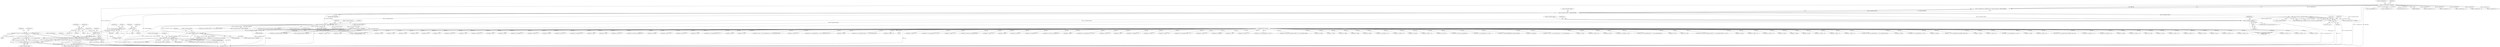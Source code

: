 digraph "0_radare2_f17bfd9f1da05f30f23a4dd05e9d2363e1406948@API" {
"1003034" [label="(Call,data[l++] = mod << 5 | op->operands[0].reg << 3 | op->operands[1].regs[0])"];
"1003039" [label="(Call,mod << 5 | op->operands[0].reg << 3 | op->operands[1].regs[0])"];
"1003040" [label="(Call,mod << 5)"];
"1000116" [label="(Call,mod = 0)"];
"1002859" [label="(Call,mod = 0x4)"];
"1002845" [label="(Call,mod = 0x2)"];
"1003043" [label="(Call,op->operands[0].reg << 3 | op->operands[1].regs[0])"];
"1003044" [label="(Call,op->operands[0].reg << 3)"];
"1002031" [label="(Call,op->operands[0].reg == X86R_EAX)"];
"1003005" [label="(Call,op->operands[1].regs[0] == X86R_RIP)"];
"1002975" [label="(Call,op->operands[1].regs[0] == X86R_EIP)"];
"1002833" [label="(Call,op->operands[1].regs[0] == X86R_EBP)"];
"1002537" [label="(Call,op->operands[1].regs[0] == X86R_UNDEFINED)"];
"1002172" [label="(Call,a->bits == 64 && op->operands[1].regs[0])"];
"1002173" [label="(Call,a->bits == 64)"];
"1002040" [label="(Call,op->operands[1].regs[0] == X86R_UNDEFINED)"];
"1002384" [label="(Call,op->operands[1].regs[0] != -1)"];
"1002394" [label="(Call,-1)"];
"1000104" [label="(MethodParameterIn,ut8 *data)"];
"1002127" [label="(Call,data[l++] = offset >> 32)"];
"1002786" [label="(Call,data[l++] = op->operands[0].reg << 3 | 0x4)"];
"1001783" [label="(Call,data[l++] = offset >> 16)"];
"1002853" [label="(Identifier,op)"];
"1003052" [label="(Literal,3)"];
"1002041" [label="(Call,op->operands[1].regs[0])"];
"1002941" [label="(Call,data[l++] = 0x40 | op->operands[1].regs[0])"];
"1002755" [label="(Call,data[l++] = offset >> 16)"];
"1001159" [label="(Call,data[l++] = offset)"];
"1002861" [label="(Literal,0x4)"];
"1002032" [label="(Call,op->operands[0].reg)"];
"1001449" [label="(Call,data[l++] = 0x48 | rex)"];
"1002846" [label="(Identifier,mod)"];
"1000487" [label="(Call,data[l++] = immediate >> 56)"];
"1000380" [label="(Call,data[l++] = 0xc0 | op->operands[0].reg)"];
"1001197" [label="(Call,data[l++] = offset)"];
"1001753" [label="(Call,data[l++] = op->operands[1].reg << 3 | 0x5)"];
"1000117" [label="(Identifier,mod)"];
"1002045" [label="(Identifier,op)"];
"1002831" [label="(Call,offset || op->operands[1].regs[0] == X86R_EBP)"];
"1001775" [label="(Call,data[l++] = offset >> 8)"];
"1002847" [label="(Literal,0x2)"];
"1002397" [label="(Call,data[l++] = 0x67)"];
"1002634" [label="(Identifier,op)"];
"1002405" [label="(Identifier,data)"];
"1003045" [label="(Call,op->operands[0].reg)"];
"1000118" [label="(Literal,0)"];
"1002354" [label="(Call,a->bits == 64)"];
"1000479" [label="(Call,data[l++] = immediate >> 48)"];
"1001203" [label="(Call,data[l++] = offset >> 8)"];
"1002201" [label="(Call,op->operands[0].reg < 4)"];
"1001211" [label="(Call,data[l++] = offset >> 16)"];
"1001595" [label="(Call,data[l++] = op->operands[1].reg << 3 | 4)"];
"1002335" [label="(Call,data[l++] = offset >> 16)"];
"1003005" [label="(Call,op->operands[1].regs[0] == X86R_RIP)"];
"1003048" [label="(Identifier,op)"];
"1003034" [label="(Call,data[l++] = mod << 5 | op->operands[0].reg << 3 | op->operands[1].regs[0])"];
"1003043" [label="(Call,op->operands[0].reg << 3 | op->operands[1].regs[0])"];
"1000410" [label="(Call,data[l++] = immediate)"];
"1002845" [label="(Call,mod = 0x2)"];
"1002714" [label="(Call,getsib (op->operands[1].scale[0]) << 3 | op->operands[1].regs[0])"];
"1001416" [label="(Call,data[l++] = 0x67)"];
"1001970" [label="(Call,data[l++] = offset >> 16)"];
"1002556" [label="(Call,data[l++] = op->operands[0].reg << 3 | 0x4)"];
"1002709" [label="(Call,data[l++] = getsib (op->operands[1].scale[0]) << 3 | op->operands[1].regs[0])"];
"1003161" [label="(Call,data[l++] = offset)"];
"1003042" [label="(Literal,5)"];
"1000304" [label="(Call,data[l++] = 0x66)"];
"1002537" [label="(Call,op->operands[1].regs[0] == X86R_UNDEFINED)"];
"1001175" [label="(Call,data[l++] = offset)"];
"1003086" [label="(Call,data[l++] = offset)"];
"1002844" [label="(Block,)"];
"1002321" [label="(Call,data[l++] = offset)"];
"1000116" [label="(Call,mod = 0)"];
"1002538" [label="(Call,op->operands[1].regs[0])"];
"1003082" [label="(Call,mod >= 0x2)"];
"1000463" [label="(Call,data[l++] = immediate >> 32)"];
"1002178" [label="(Call,op->operands[1].regs[0])"];
"1002143" [label="(Call,data[l++] = offset >> 48)"];
"1002843" [label="(Identifier,X86R_EBP)"];
"1002860" [label="(Identifier,mod)"];
"1003033" [label="(Block,)"];
"1001133" [label="(Call,data[l++] = opcode)"];
"1001656" [label="(Call,data[l++] = offset >> 16)"];
"1003068" [label="(Identifier,op)"];
"1002229" [label="(Call,op->operands[0].reg << 3)"];
"1003149" [label="(Call,op->operands[1].regs[0] == X86R_RIP)"];
"1001478" [label="(Call,data[l++] = 0x40 | rex)"];
"1001907" [label="(Call,mod << 6)"];
"1003216" [label="(MethodReturn,static int)"];
"1000321" [label="(Call,data[l++] = 0xb0 | op->operands[0].reg)"];
"1001825" [label="(Call,data[l++] = op->operands[1].reg << 3 | 0x4)"];
"1002283" [label="(Call,data[l++] = SEG_REG_PREFIXES[op->operands[1].regs[0]])"];
"1002774" [label="(Call,op->operands[1].regs[1] != X86R_UNDEFINED)"];
"1000335" [label="(Call,data[l++] = immediate)"];
"1001713" [label="(Call,data[l++] = mod << 6 | op->operands[1].reg << 3 | op->operands[0].reg)"];
"1002076" [label="(Call,data[l++] = 0xa0)"];
"1001791" [label="(Call,data[l++] = offset >> 24)"];
"1000256" [label="(Call,data[l++] = 0x49)"];
"1001243" [label="(Call,data[l++] = (immediate >> byte))"];
"1001841" [label="(Call,data[l++] = op->operands[0].regs[1] << 3 | op->operands[0].regs[0])"];
"1002440" [label="(Call,data[l++] = 0x67)"];
"1002217" [label="(Call,data[l++] = 0x8a)"];
"1002676" [label="(Call,data[l++] = getsib (op->operands[1].scale[0]) << 6 | op->operands[1].regs[0] << 3 | base)"];
"1002383" [label="(ControlStructure,if (op->operands[1].regs[0] != -1))"];
"1002172" [label="(Call,a->bits == 64 && op->operands[1].regs[0])"];
"1001118" [label="(Call,data[l++] = 0x66)"];
"1001978" [label="(Call,data[l++] = offset >> 24)"];
"1002104" [label="(Call,data[l++] = offset >> 16)"];
"1002394" [label="(Call,-1)"];
"1001559" [label="(Call,data[l++] = 0x66)"];
"1002741" [label="(Call,data[l++] = offset)"];
"1002536" [label="(ControlStructure,if (op->operands[1].regs[0] == X86R_UNDEFINED))"];
"1000264" [label="(Call,data[l++] = 0x48)"];
"1002618" [label="(Call,data[l++] = offset >> 24)"];
"1002882" [label="(Call,op->operands[1].regs[0] == X86R_RIP)"];
"1002747" [label="(Call,data[l++] = offset >> 8)"];
"1002807" [label="(Call,op->operands[1].regs[1] << 3 | op->operands[1].regs[0])"];
"1002040" [label="(Call,op->operands[1].regs[0] == X86R_UNDEFINED)"];
"1001181" [label="(Call,data[l++] = offset >> 8)"];
"1002913" [label="(Call,data[l++] = 0x80 | op->operands[0].reg << 3 | op->operands[1].regs[0])"];
"1001951" [label="(Call,data[l++] = offset)"];
"1002305" [label="(Call,data[l++] = op->operands[0].reg << 3 | 0x5)"];
"1002866" [label="(Identifier,a)"];
"1001769" [label="(Call,data[l++] = offset)"];
"1001565" [label="(Call,data[l++] = (op->operands[0].type & OT_BYTE) ? 0x88 : 0x89)"];
"1002596" [label="(Call,data[l++] = offset)"];
"1002327" [label="(Call,data[l++] = offset >> 8)"];
"1002182" [label="(Identifier,op)"];
"1002580" [label="(Call,data[l++] = op->operands[0].reg << 3 | 0x5)"];
"1002975" [label="(Call,op->operands[1].regs[0] == X86R_EIP)"];
"1002484" [label="(Call,data[l++] = 0x66)"];
"1002610" [label="(Call,data[l++] = offset >> 16)"];
"1002490" [label="(Call,data[l++] = op->operands[1].type & OT_BYTE ? 0x8a : 0x8b)"];
"1002547" [label="(Identifier,X86R_UNDEFINED)"];
"1000436" [label="(Call,data[l++] = immediate >> 16)"];
"1000444" [label="(Call,data[l++] = immediate >> 24)"];
"1001642" [label="(Call,data[l++] = offset)"];
"1002763" [label="(Call,data[l++] = offset >> 24)"];
"1003039" [label="(Call,mod << 5 | op->operands[0].reg << 3 | op->operands[1].regs[0])"];
"1001422" [label="(Call,data[l++] = 0x48)"];
"1002996" [label="(Call,data[l++] = 0x0d)"];
"1002385" [label="(Call,op->operands[1].regs[0])"];
"1003198" [label="(Call,data[l++] = offset >> 16)"];
"1003020" [label="(Identifier,op)"];
"1003190" [label="(Call,data[l++] = offset >> 8)"];
"1002030" [label="(Call,op->operands[0].reg == X86R_EAX && op->operands[1].regs[0] == X86R_UNDEFINED)"];
"1003015" [label="(Identifier,X86R_RIP)"];
"1002421" [label="(Call,data[l++] = 0x44)"];
"1001942" [label="(Call,data[l++] = 0x24)"];
"1002990" [label="(Identifier,op)"];
"1001648" [label="(Call,data[l++] = offset >> 8)"];
"1001664" [label="(Call,data[l++] = offset >> 24)"];
"1002509" [label="(Call,data[l++] = (op->operands[1].type & OT_BYTE ||\n\t\t\t\top->operands[0].type & OT_BYTE) ?\n\t\t\t\t0x8a : 0x8b)"];
"1000104" [label="(MethodParameterIn,ut8 *data)"];
"1002552" [label="(Identifier,a)"];
"1002562" [label="(Call,op->operands[0].reg << 3)"];
"1001962" [label="(Call,data[l++] = offset >> 8)"];
"1003131" [label="(Call,data[l++] = offset >> 24)"];
"1002031" [label="(Call,op->operands[0].reg == X86R_EAX)"];
"1002173" [label="(Call,a->bits == 64)"];
"1002039" [label="(Identifier,X86R_EAX)"];
"1002190" [label="(Call,op->operands[1].regs[0] >= X86R_R8)"];
"1002834" [label="(Call,op->operands[1].regs[0])"];
"1002572" [label="(Call,data[l++] = 0x25)"];
"1002399" [label="(Identifier,data)"];
"1003103" [label="(Call,op->operands[1].regs[0] == X86R_EIP)"];
"1002974" [label="(Call,op->operands[1].regs[0] == X86R_EIP && (op->operands[0].type & OT_DWORD))"];
"1000106" [label="(Block,)"];
"1003041" [label="(Identifier,mod)"];
"1002112" [label="(Call,data[l++] = offset >> 24)"];
"1003035" [label="(Call,data[l++])"];
"1002299" [label="(Call,data[l++] = 0x8b)"];
"1001611" [label="(Call,data[l++] = getsib (op->operands[0].scale[0]) << 6 |\n\t\t\t\t\t\t    op->operands[0].regs[0] << 3 | 5)"];
"1002921" [label="(Call,op->operands[0].reg << 3)"];
"1002985" [label="(Identifier,X86R_EIP)"];
"1003026" [label="(Call,data[l++] = 0x05)"];
"1002174" [label="(Call,a->bits)"];
"1000280" [label="(Call,data[l++] = 0x41)"];
"1002162" [label="(Call,op->operands[0].type & OT_BYTE && a->bits == 64 && op->operands[1].regs[0])"];
"1001540" [label="(Call,data[l++] = 0x8c)"];
"1002894" [label="(Call,data[l++] = 0x5)"];
"1001127" [label="(Call,data[l++] = rex)"];
"1002050" [label="(Identifier,X86R_UNDEFINED)"];
"1001148" [label="(Call,data[l++] = sib)"];
"1003006" [label="(Call,op->operands[1].regs[0])"];
"1003178" [label="(Call,op->operands[1].regs[0] == X86R_RIP)"];
"1003057" [label="(Identifier,op)"];
"1000121" [label="(Identifier,base)"];
"1002096" [label="(Call,data[l++] = offset >> 8)"];
"1003004" [label="(Call,op->operands[1].regs[0] == X86R_RIP && (op->operands[0].type & OT_QWORD))"];
"1002311" [label="(Call,op->operands[0].reg << 3)"];
"1002084" [label="(Call,data[l++] = 0xa1)"];
"1003123" [label="(Call,data[l++] = offset >> 16)"];
"1002833" [label="(Call,op->operands[1].regs[0] == X86R_EBP)"];
"1002695" [label="(Call,op->operands[1].regs[0] << 3)"];
"1000374" [label="(Call,data[l++] = 0xc7)"];
"1001504" [label="(Call,data[l++] = 0x45)"];
"1003053" [label="(Call,op->operands[1].regs[0])"];
"1003040" [label="(Call,mod << 5)"];
"1002177" [label="(Literal,64)"];
"1000416" [label="(Call,data[l++] = immediate >> 8)"];
"1003206" [label="(Call,data[l++] = offset >> 24)"];
"1002059" [label="(Call,data[l++] = 0x48)"];
"1002859" [label="(Call,mod = 0x4)"];
"1001219" [label="(Call,data[l++] = offset >> 24)"];
"1002395" [label="(Literal,1)"];
"1000471" [label="(Call,data[l++] = immediate >> 40)"];
"1002211" [label="(Call,data[l++] = 0x41)"];
"1002467" [label="(Call,data[l++] = 0x48)"];
"1003044" [label="(Call,op->operands[0].reg << 3)"];
"1002586" [label="(Call,op->operands[0].reg << 3)"];
"1002602" [label="(Call,data[l++] = offset >> 8)"];
"1002976" [label="(Call,op->operands[1].regs[0])"];
"1000396" [label="(Call,data[l++] = 0xb8 | op->operands[0].reg)"];
"1001139" [label="(Call,data[l++] = modrm)"];
"1002135" [label="(Call,data[l++] = offset >> 40)"];
"1002343" [label="(Call,data[l++] = offset >> 24)"];
"1002403" [label="(Call,data[l++] = 0x48)"];
"1002641" [label="(Call,data[l++] = op->operands[0].reg << 3 | 4)"];
"1003063" [label="(Call,op->operands[1].regs[0] == X86R_ESP)"];
"1002647" [label="(Call,op->operands[0].reg << 3)"];
"1003075" [label="(Call,data[l++] = 0x24)"];
"1002792" [label="(Call,op->operands[0].reg << 3)"];
"1001109" [label="(Call,data[l++] = 0x67)"];
"1001901" [label="(Call,data[l++] = mod << 6 | op->operands[1].reg << 3 | op->operands[0].regs[0])"];
"1002151" [label="(Call,data[l++] = offset >> 54)"];
"1002223" [label="(Call,data[l++] = op->operands[0].reg << 3 | (op->operands[1].regs[0] - 8))"];
"1002090" [label="(Call,data[l++] = offset)"];
"1002384" [label="(Call,op->operands[1].regs[0] != -1)"];
"1002802" [label="(Call,data[l++] = op->operands[1].regs[1] << 3 | op->operands[1].regs[0])"];
"1003115" [label="(Call,data[l++] = offset >> 8)"];
"1002858" [label="(Block,)"];
"1003034" -> "1003033"  [label="AST: "];
"1003034" -> "1003039"  [label="CFG: "];
"1003035" -> "1003034"  [label="AST: "];
"1003039" -> "1003034"  [label="AST: "];
"1003068" -> "1003034"  [label="CFG: "];
"1003034" -> "1003216"  [label="DDG: mod << 5 | op->operands[0].reg << 3 | op->operands[1].regs[0]"];
"1003034" -> "1003216"  [label="DDG: data[l++]"];
"1003039" -> "1003034"  [label="DDG: mod << 5"];
"1003039" -> "1003034"  [label="DDG: op->operands[0].reg << 3 | op->operands[1].regs[0]"];
"1000104" -> "1003034"  [label="DDG: data"];
"1003039" -> "1003043"  [label="CFG: "];
"1003040" -> "1003039"  [label="AST: "];
"1003043" -> "1003039"  [label="AST: "];
"1003039" -> "1003216"  [label="DDG: mod << 5"];
"1003039" -> "1003216"  [label="DDG: op->operands[0].reg << 3 | op->operands[1].regs[0]"];
"1003040" -> "1003039"  [label="DDG: mod"];
"1003040" -> "1003039"  [label="DDG: 5"];
"1003043" -> "1003039"  [label="DDG: op->operands[0].reg << 3"];
"1003043" -> "1003039"  [label="DDG: op->operands[1].regs[0]"];
"1003040" -> "1003042"  [label="CFG: "];
"1003041" -> "1003040"  [label="AST: "];
"1003042" -> "1003040"  [label="AST: "];
"1003048" -> "1003040"  [label="CFG: "];
"1000116" -> "1003040"  [label="DDG: mod"];
"1002859" -> "1003040"  [label="DDG: mod"];
"1002845" -> "1003040"  [label="DDG: mod"];
"1003040" -> "1003082"  [label="DDG: mod"];
"1000116" -> "1000106"  [label="AST: "];
"1000116" -> "1000118"  [label="CFG: "];
"1000117" -> "1000116"  [label="AST: "];
"1000118" -> "1000116"  [label="AST: "];
"1000121" -> "1000116"  [label="CFG: "];
"1000116" -> "1003216"  [label="DDG: mod"];
"1000116" -> "1001907"  [label="DDG: mod"];
"1000116" -> "1003082"  [label="DDG: mod"];
"1002859" -> "1002858"  [label="AST: "];
"1002859" -> "1002861"  [label="CFG: "];
"1002860" -> "1002859"  [label="AST: "];
"1002861" -> "1002859"  [label="AST: "];
"1002866" -> "1002859"  [label="CFG: "];
"1002859" -> "1003082"  [label="DDG: mod"];
"1002845" -> "1002844"  [label="AST: "];
"1002845" -> "1002847"  [label="CFG: "];
"1002846" -> "1002845"  [label="AST: "];
"1002847" -> "1002845"  [label="AST: "];
"1002853" -> "1002845"  [label="CFG: "];
"1002845" -> "1003082"  [label="DDG: mod"];
"1003043" -> "1003053"  [label="CFG: "];
"1003044" -> "1003043"  [label="AST: "];
"1003053" -> "1003043"  [label="AST: "];
"1003043" -> "1003216"  [label="DDG: op->operands[0].reg << 3"];
"1003044" -> "1003043"  [label="DDG: op->operands[0].reg"];
"1003044" -> "1003043"  [label="DDG: 3"];
"1003005" -> "1003043"  [label="DDG: op->operands[1].regs[0]"];
"1003043" -> "1003063"  [label="DDG: op->operands[1].regs[0]"];
"1003044" -> "1003052"  [label="CFG: "];
"1003045" -> "1003044"  [label="AST: "];
"1003052" -> "1003044"  [label="AST: "];
"1003057" -> "1003044"  [label="CFG: "];
"1003044" -> "1003216"  [label="DDG: op->operands[0].reg"];
"1002031" -> "1003044"  [label="DDG: op->operands[0].reg"];
"1002031" -> "1002030"  [label="AST: "];
"1002031" -> "1002039"  [label="CFG: "];
"1002032" -> "1002031"  [label="AST: "];
"1002039" -> "1002031"  [label="AST: "];
"1002045" -> "1002031"  [label="CFG: "];
"1002030" -> "1002031"  [label="CFG: "];
"1002031" -> "1003216"  [label="DDG: op->operands[0].reg"];
"1002031" -> "1003216"  [label="DDG: X86R_EAX"];
"1002031" -> "1002030"  [label="DDG: op->operands[0].reg"];
"1002031" -> "1002030"  [label="DDG: X86R_EAX"];
"1002031" -> "1002201"  [label="DDG: op->operands[0].reg"];
"1002031" -> "1002229"  [label="DDG: op->operands[0].reg"];
"1002031" -> "1002311"  [label="DDG: op->operands[0].reg"];
"1002031" -> "1002562"  [label="DDG: op->operands[0].reg"];
"1002031" -> "1002586"  [label="DDG: op->operands[0].reg"];
"1002031" -> "1002647"  [label="DDG: op->operands[0].reg"];
"1002031" -> "1002792"  [label="DDG: op->operands[0].reg"];
"1002031" -> "1002921"  [label="DDG: op->operands[0].reg"];
"1003005" -> "1003004"  [label="AST: "];
"1003005" -> "1003015"  [label="CFG: "];
"1003006" -> "1003005"  [label="AST: "];
"1003015" -> "1003005"  [label="AST: "];
"1003020" -> "1003005"  [label="CFG: "];
"1003004" -> "1003005"  [label="CFG: "];
"1003005" -> "1003216"  [label="DDG: X86R_RIP"];
"1003005" -> "1003004"  [label="DDG: op->operands[1].regs[0]"];
"1003005" -> "1003004"  [label="DDG: X86R_RIP"];
"1002975" -> "1003005"  [label="DDG: op->operands[1].regs[0]"];
"1003005" -> "1003063"  [label="DDG: op->operands[1].regs[0]"];
"1003005" -> "1003149"  [label="DDG: X86R_RIP"];
"1003005" -> "1003178"  [label="DDG: X86R_RIP"];
"1002975" -> "1002974"  [label="AST: "];
"1002975" -> "1002985"  [label="CFG: "];
"1002976" -> "1002975"  [label="AST: "];
"1002985" -> "1002975"  [label="AST: "];
"1002990" -> "1002975"  [label="CFG: "];
"1002974" -> "1002975"  [label="CFG: "];
"1002975" -> "1003216"  [label="DDG: X86R_EIP"];
"1002975" -> "1002974"  [label="DDG: op->operands[1].regs[0]"];
"1002975" -> "1002974"  [label="DDG: X86R_EIP"];
"1002833" -> "1002975"  [label="DDG: op->operands[1].regs[0]"];
"1002537" -> "1002975"  [label="DDG: op->operands[1].regs[0]"];
"1002975" -> "1003063"  [label="DDG: op->operands[1].regs[0]"];
"1002975" -> "1003103"  [label="DDG: X86R_EIP"];
"1002833" -> "1002831"  [label="AST: "];
"1002833" -> "1002843"  [label="CFG: "];
"1002834" -> "1002833"  [label="AST: "];
"1002843" -> "1002833"  [label="AST: "];
"1002831" -> "1002833"  [label="CFG: "];
"1002833" -> "1003216"  [label="DDG: X86R_EBP"];
"1002833" -> "1002831"  [label="DDG: op->operands[1].regs[0]"];
"1002833" -> "1002831"  [label="DDG: X86R_EBP"];
"1002537" -> "1002833"  [label="DDG: op->operands[1].regs[0]"];
"1002833" -> "1002882"  [label="DDG: op->operands[1].regs[0]"];
"1002537" -> "1002536"  [label="AST: "];
"1002537" -> "1002547"  [label="CFG: "];
"1002538" -> "1002537"  [label="AST: "];
"1002547" -> "1002537"  [label="AST: "];
"1002552" -> "1002537"  [label="CFG: "];
"1002634" -> "1002537"  [label="CFG: "];
"1002537" -> "1003216"  [label="DDG: op->operands[1].regs[0] == X86R_UNDEFINED"];
"1002537" -> "1003216"  [label="DDG: X86R_UNDEFINED"];
"1002537" -> "1003216"  [label="DDG: op->operands[1].regs[0]"];
"1002172" -> "1002537"  [label="DDG: op->operands[1].regs[0]"];
"1002040" -> "1002537"  [label="DDG: op->operands[1].regs[0]"];
"1002040" -> "1002537"  [label="DDG: X86R_UNDEFINED"];
"1002384" -> "1002537"  [label="DDG: op->operands[1].regs[0]"];
"1002537" -> "1002695"  [label="DDG: op->operands[1].regs[0]"];
"1002537" -> "1002714"  [label="DDG: op->operands[1].regs[0]"];
"1002537" -> "1002774"  [label="DDG: X86R_UNDEFINED"];
"1002537" -> "1002807"  [label="DDG: op->operands[1].regs[0]"];
"1002537" -> "1002882"  [label="DDG: op->operands[1].regs[0]"];
"1002172" -> "1002162"  [label="AST: "];
"1002172" -> "1002173"  [label="CFG: "];
"1002172" -> "1002178"  [label="CFG: "];
"1002173" -> "1002172"  [label="AST: "];
"1002178" -> "1002172"  [label="AST: "];
"1002162" -> "1002172"  [label="CFG: "];
"1002172" -> "1003216"  [label="DDG: op->operands[1].regs[0]"];
"1002172" -> "1003216"  [label="DDG: a->bits == 64"];
"1002172" -> "1002162"  [label="DDG: a->bits == 64"];
"1002172" -> "1002162"  [label="DDG: op->operands[1].regs[0]"];
"1002173" -> "1002172"  [label="DDG: a->bits"];
"1002173" -> "1002172"  [label="DDG: 64"];
"1002040" -> "1002172"  [label="DDG: op->operands[1].regs[0]"];
"1002172" -> "1002190"  [label="DDG: op->operands[1].regs[0]"];
"1002172" -> "1002384"  [label="DDG: op->operands[1].regs[0]"];
"1002173" -> "1002177"  [label="CFG: "];
"1002174" -> "1002173"  [label="AST: "];
"1002177" -> "1002173"  [label="AST: "];
"1002182" -> "1002173"  [label="CFG: "];
"1002173" -> "1003216"  [label="DDG: a->bits"];
"1002173" -> "1002354"  [label="DDG: a->bits"];
"1002040" -> "1002030"  [label="AST: "];
"1002040" -> "1002050"  [label="CFG: "];
"1002041" -> "1002040"  [label="AST: "];
"1002050" -> "1002040"  [label="AST: "];
"1002030" -> "1002040"  [label="CFG: "];
"1002040" -> "1003216"  [label="DDG: op->operands[1].regs[0]"];
"1002040" -> "1003216"  [label="DDG: X86R_UNDEFINED"];
"1002040" -> "1002030"  [label="DDG: op->operands[1].regs[0]"];
"1002040" -> "1002030"  [label="DDG: X86R_UNDEFINED"];
"1002040" -> "1002190"  [label="DDG: op->operands[1].regs[0]"];
"1002040" -> "1002384"  [label="DDG: op->operands[1].regs[0]"];
"1002384" -> "1002383"  [label="AST: "];
"1002384" -> "1002394"  [label="CFG: "];
"1002385" -> "1002384"  [label="AST: "];
"1002394" -> "1002384"  [label="AST: "];
"1002399" -> "1002384"  [label="CFG: "];
"1002405" -> "1002384"  [label="CFG: "];
"1002384" -> "1003216"  [label="DDG: -1"];
"1002384" -> "1003216"  [label="DDG: op->operands[1].regs[0] != -1"];
"1002394" -> "1002384"  [label="DDG: 1"];
"1002394" -> "1002395"  [label="CFG: "];
"1002395" -> "1002394"  [label="AST: "];
"1000104" -> "1000102"  [label="AST: "];
"1000104" -> "1003216"  [label="DDG: data"];
"1000104" -> "1000256"  [label="DDG: data"];
"1000104" -> "1000264"  [label="DDG: data"];
"1000104" -> "1000280"  [label="DDG: data"];
"1000104" -> "1000304"  [label="DDG: data"];
"1000104" -> "1000321"  [label="DDG: data"];
"1000104" -> "1000335"  [label="DDG: data"];
"1000104" -> "1000374"  [label="DDG: data"];
"1000104" -> "1000380"  [label="DDG: data"];
"1000104" -> "1000396"  [label="DDG: data"];
"1000104" -> "1000410"  [label="DDG: data"];
"1000104" -> "1000416"  [label="DDG: data"];
"1000104" -> "1000436"  [label="DDG: data"];
"1000104" -> "1000444"  [label="DDG: data"];
"1000104" -> "1000463"  [label="DDG: data"];
"1000104" -> "1000471"  [label="DDG: data"];
"1000104" -> "1000479"  [label="DDG: data"];
"1000104" -> "1000487"  [label="DDG: data"];
"1000104" -> "1001109"  [label="DDG: data"];
"1000104" -> "1001118"  [label="DDG: data"];
"1000104" -> "1001127"  [label="DDG: data"];
"1000104" -> "1001133"  [label="DDG: data"];
"1000104" -> "1001139"  [label="DDG: data"];
"1000104" -> "1001148"  [label="DDG: data"];
"1000104" -> "1001159"  [label="DDG: data"];
"1000104" -> "1001175"  [label="DDG: data"];
"1000104" -> "1001181"  [label="DDG: data"];
"1000104" -> "1001197"  [label="DDG: data"];
"1000104" -> "1001203"  [label="DDG: data"];
"1000104" -> "1001211"  [label="DDG: data"];
"1000104" -> "1001219"  [label="DDG: data"];
"1000104" -> "1001243"  [label="DDG: data"];
"1000104" -> "1001416"  [label="DDG: data"];
"1000104" -> "1001422"  [label="DDG: data"];
"1000104" -> "1001449"  [label="DDG: data"];
"1000104" -> "1001478"  [label="DDG: data"];
"1000104" -> "1001504"  [label="DDG: data"];
"1000104" -> "1001540"  [label="DDG: data"];
"1000104" -> "1001559"  [label="DDG: data"];
"1000104" -> "1001565"  [label="DDG: data"];
"1000104" -> "1001595"  [label="DDG: data"];
"1000104" -> "1001611"  [label="DDG: data"];
"1000104" -> "1001642"  [label="DDG: data"];
"1000104" -> "1001648"  [label="DDG: data"];
"1000104" -> "1001656"  [label="DDG: data"];
"1000104" -> "1001664"  [label="DDG: data"];
"1000104" -> "1001713"  [label="DDG: data"];
"1000104" -> "1001753"  [label="DDG: data"];
"1000104" -> "1001769"  [label="DDG: data"];
"1000104" -> "1001775"  [label="DDG: data"];
"1000104" -> "1001783"  [label="DDG: data"];
"1000104" -> "1001791"  [label="DDG: data"];
"1000104" -> "1001825"  [label="DDG: data"];
"1000104" -> "1001841"  [label="DDG: data"];
"1000104" -> "1001901"  [label="DDG: data"];
"1000104" -> "1001942"  [label="DDG: data"];
"1000104" -> "1001951"  [label="DDG: data"];
"1000104" -> "1001962"  [label="DDG: data"];
"1000104" -> "1001970"  [label="DDG: data"];
"1000104" -> "1001978"  [label="DDG: data"];
"1000104" -> "1002059"  [label="DDG: data"];
"1000104" -> "1002076"  [label="DDG: data"];
"1000104" -> "1002084"  [label="DDG: data"];
"1000104" -> "1002090"  [label="DDG: data"];
"1000104" -> "1002096"  [label="DDG: data"];
"1000104" -> "1002104"  [label="DDG: data"];
"1000104" -> "1002112"  [label="DDG: data"];
"1000104" -> "1002127"  [label="DDG: data"];
"1000104" -> "1002135"  [label="DDG: data"];
"1000104" -> "1002143"  [label="DDG: data"];
"1000104" -> "1002151"  [label="DDG: data"];
"1000104" -> "1002211"  [label="DDG: data"];
"1000104" -> "1002217"  [label="DDG: data"];
"1000104" -> "1002223"  [label="DDG: data"];
"1000104" -> "1002283"  [label="DDG: data"];
"1000104" -> "1002299"  [label="DDG: data"];
"1000104" -> "1002305"  [label="DDG: data"];
"1000104" -> "1002321"  [label="DDG: data"];
"1000104" -> "1002327"  [label="DDG: data"];
"1000104" -> "1002335"  [label="DDG: data"];
"1000104" -> "1002343"  [label="DDG: data"];
"1000104" -> "1002397"  [label="DDG: data"];
"1000104" -> "1002403"  [label="DDG: data"];
"1000104" -> "1002421"  [label="DDG: data"];
"1000104" -> "1002440"  [label="DDG: data"];
"1000104" -> "1002467"  [label="DDG: data"];
"1000104" -> "1002484"  [label="DDG: data"];
"1000104" -> "1002490"  [label="DDG: data"];
"1000104" -> "1002509"  [label="DDG: data"];
"1000104" -> "1002556"  [label="DDG: data"];
"1000104" -> "1002572"  [label="DDG: data"];
"1000104" -> "1002580"  [label="DDG: data"];
"1000104" -> "1002596"  [label="DDG: data"];
"1000104" -> "1002602"  [label="DDG: data"];
"1000104" -> "1002610"  [label="DDG: data"];
"1000104" -> "1002618"  [label="DDG: data"];
"1000104" -> "1002641"  [label="DDG: data"];
"1000104" -> "1002676"  [label="DDG: data"];
"1000104" -> "1002709"  [label="DDG: data"];
"1000104" -> "1002741"  [label="DDG: data"];
"1000104" -> "1002747"  [label="DDG: data"];
"1000104" -> "1002755"  [label="DDG: data"];
"1000104" -> "1002763"  [label="DDG: data"];
"1000104" -> "1002786"  [label="DDG: data"];
"1000104" -> "1002802"  [label="DDG: data"];
"1000104" -> "1002894"  [label="DDG: data"];
"1000104" -> "1002913"  [label="DDG: data"];
"1000104" -> "1002941"  [label="DDG: data"];
"1000104" -> "1002996"  [label="DDG: data"];
"1000104" -> "1003026"  [label="DDG: data"];
"1000104" -> "1003075"  [label="DDG: data"];
"1000104" -> "1003086"  [label="DDG: data"];
"1000104" -> "1003115"  [label="DDG: data"];
"1000104" -> "1003123"  [label="DDG: data"];
"1000104" -> "1003131"  [label="DDG: data"];
"1000104" -> "1003161"  [label="DDG: data"];
"1000104" -> "1003190"  [label="DDG: data"];
"1000104" -> "1003198"  [label="DDG: data"];
"1000104" -> "1003206"  [label="DDG: data"];
}
